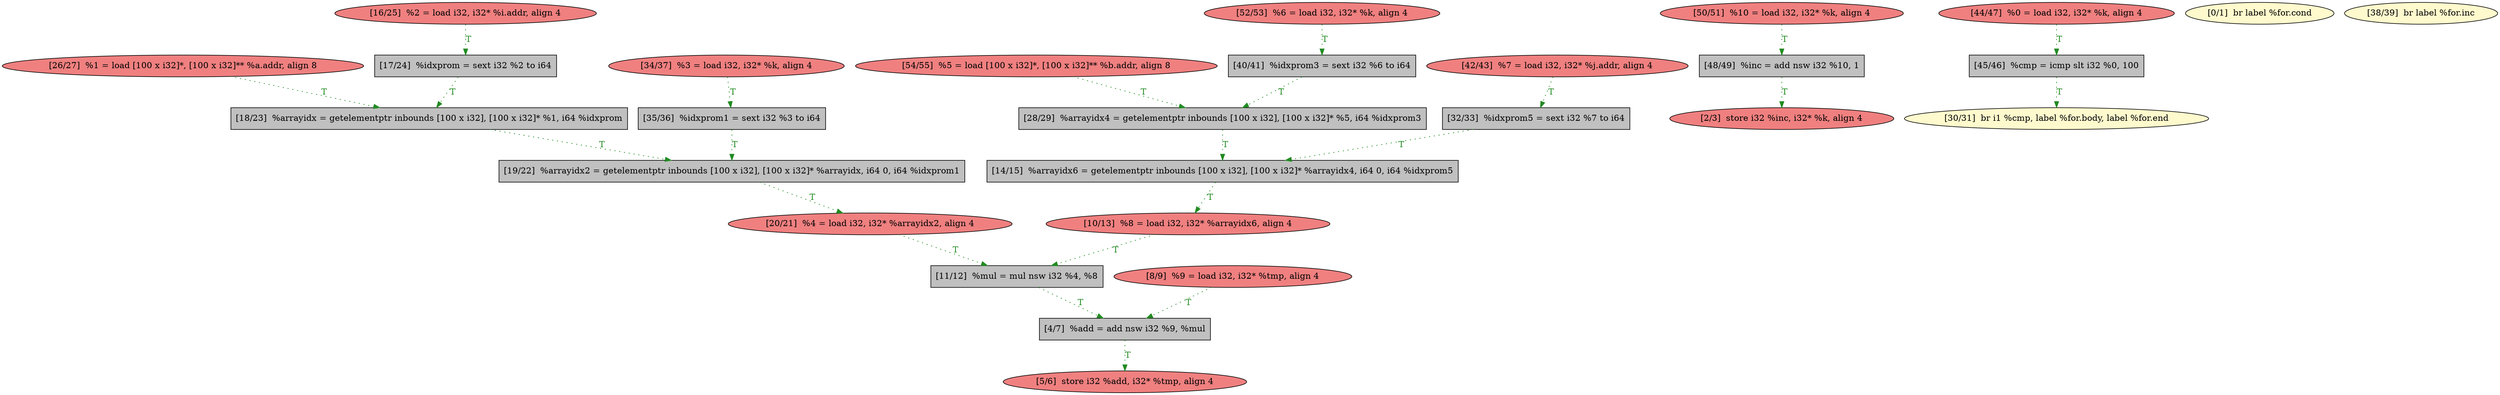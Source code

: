 
digraph G {


node284 [fillcolor=lightcoral,label="[52/53]  %6 = load i32, i32* %k, align 4",shape=ellipse,style=filled ]
node283 [fillcolor=lightcoral,label="[50/51]  %10 = load i32, i32* %k, align 4",shape=ellipse,style=filled ]
node281 [fillcolor=grey,label="[19/22]  %arrayidx2 = getelementptr inbounds [100 x i32], [100 x i32]* %arrayidx, i64 0, i64 %idxprom1",shape=rectangle,style=filled ]
node280 [fillcolor=lightcoral,label="[5/6]  store i32 %add, i32* %tmp, align 4",shape=ellipse,style=filled ]
node279 [fillcolor=grey,label="[48/49]  %inc = add nsw i32 %10, 1",shape=rectangle,style=filled ]
node282 [fillcolor=lightcoral,label="[20/21]  %4 = load i32, i32* %arrayidx2, align 4",shape=ellipse,style=filled ]
node278 [fillcolor=grey,label="[35/36]  %idxprom1 = sext i32 %3 to i64",shape=rectangle,style=filled ]
node277 [fillcolor=grey,label="[45/46]  %cmp = icmp slt i32 %0, 100",shape=rectangle,style=filled ]
node276 [fillcolor=lightcoral,label="[44/47]  %0 = load i32, i32* %k, align 4",shape=ellipse,style=filled ]
node275 [fillcolor=grey,label="[18/23]  %arrayidx = getelementptr inbounds [100 x i32], [100 x i32]* %1, i64 %idxprom",shape=rectangle,style=filled ]
node262 [fillcolor=lightcoral,label="[10/13]  %8 = load i32, i32* %arrayidx6, align 4",shape=ellipse,style=filled ]
node260 [fillcolor=grey,label="[4/7]  %add = add nsw i32 %9, %mul",shape=rectangle,style=filled ]
node264 [fillcolor=lightcoral,label="[16/25]  %2 = load i32, i32* %i.addr, align 4",shape=ellipse,style=filled ]
node263 [fillcolor=grey,label="[14/15]  %arrayidx6 = getelementptr inbounds [100 x i32], [100 x i32]* %arrayidx4, i64 0, i64 %idxprom5",shape=rectangle,style=filled ]
node261 [fillcolor=lightcoral,label="[8/9]  %9 = load i32, i32* %tmp, align 4",shape=ellipse,style=filled ]
node259 [fillcolor=lightcoral,label="[2/3]  store i32 %inc, i32* %k, align 4",shape=ellipse,style=filled ]
node270 [fillcolor=grey,label="[32/33]  %idxprom5 = sext i32 %7 to i64",shape=rectangle,style=filled ]
node267 [fillcolor=lemonchiffon,label="[30/31]  br i1 %cmp, label %for.body, label %for.end",shape=ellipse,style=filled ]
node265 [fillcolor=lightcoral,label="[26/27]  %1 = load [100 x i32]*, [100 x i32]** %a.addr, align 8",shape=ellipse,style=filled ]
node274 [fillcolor=lightcoral,label="[42/43]  %7 = load i32, i32* %j.addr, align 4",shape=ellipse,style=filled ]
node258 [fillcolor=lemonchiffon,label="[0/1]  br label %for.cond",shape=ellipse,style=filled ]
node266 [fillcolor=grey,label="[28/29]  %arrayidx4 = getelementptr inbounds [100 x i32], [100 x i32]* %5, i64 %idxprom3",shape=rectangle,style=filled ]
node268 [fillcolor=grey,label="[11/12]  %mul = mul nsw i32 %4, %8",shape=rectangle,style=filled ]
node269 [fillcolor=grey,label="[17/24]  %idxprom = sext i32 %2 to i64",shape=rectangle,style=filled ]
node271 [fillcolor=lightcoral,label="[34/37]  %3 = load i32, i32* %k, align 4",shape=ellipse,style=filled ]
node285 [fillcolor=lightcoral,label="[54/55]  %5 = load [100 x i32]*, [100 x i32]** %b.addr, align 8",shape=ellipse,style=filled ]
node272 [fillcolor=lemonchiffon,label="[38/39]  br label %for.inc",shape=ellipse,style=filled ]
node273 [fillcolor=grey,label="[40/41]  %idxprom3 = sext i32 %6 to i64",shape=rectangle,style=filled ]

node276->node277 [style=dotted,color=forestgreen,label="T",fontcolor=forestgreen ]
node269->node275 [style=dotted,color=forestgreen,label="T",fontcolor=forestgreen ]
node270->node263 [style=dotted,color=forestgreen,label="T",fontcolor=forestgreen ]
node268->node260 [style=dotted,color=forestgreen,label="T",fontcolor=forestgreen ]
node285->node266 [style=dotted,color=forestgreen,label="T",fontcolor=forestgreen ]
node279->node259 [style=dotted,color=forestgreen,label="T",fontcolor=forestgreen ]
node271->node278 [style=dotted,color=forestgreen,label="T",fontcolor=forestgreen ]
node281->node282 [style=dotted,color=forestgreen,label="T",fontcolor=forestgreen ]
node282->node268 [style=dotted,color=forestgreen,label="T",fontcolor=forestgreen ]
node274->node270 [style=dotted,color=forestgreen,label="T",fontcolor=forestgreen ]
node265->node275 [style=dotted,color=forestgreen,label="T",fontcolor=forestgreen ]
node262->node268 [style=dotted,color=forestgreen,label="T",fontcolor=forestgreen ]
node284->node273 [style=dotted,color=forestgreen,label="T",fontcolor=forestgreen ]
node277->node267 [style=dotted,color=forestgreen,label="T",fontcolor=forestgreen ]
node278->node281 [style=dotted,color=forestgreen,label="T",fontcolor=forestgreen ]
node261->node260 [style=dotted,color=forestgreen,label="T",fontcolor=forestgreen ]
node275->node281 [style=dotted,color=forestgreen,label="T",fontcolor=forestgreen ]
node260->node280 [style=dotted,color=forestgreen,label="T",fontcolor=forestgreen ]
node273->node266 [style=dotted,color=forestgreen,label="T",fontcolor=forestgreen ]
node283->node279 [style=dotted,color=forestgreen,label="T",fontcolor=forestgreen ]
node263->node262 [style=dotted,color=forestgreen,label="T",fontcolor=forestgreen ]
node266->node263 [style=dotted,color=forestgreen,label="T",fontcolor=forestgreen ]
node264->node269 [style=dotted,color=forestgreen,label="T",fontcolor=forestgreen ]


}
